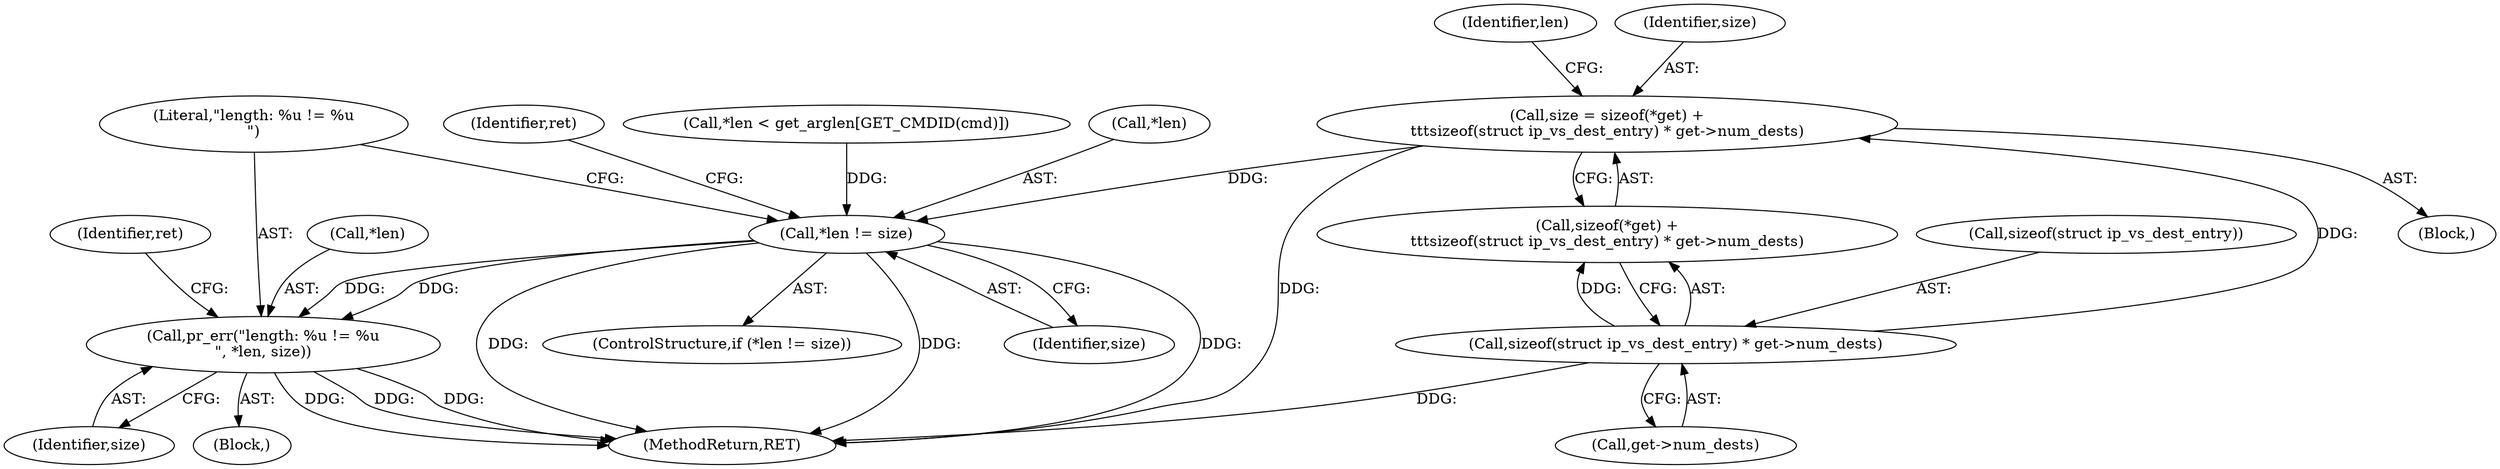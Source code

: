 digraph "0_linux_04bcef2a83f40c6db24222b27a52892cba39dffb@API" {
"1000368" [label="(Call,size = sizeof(*get) +\n\t\t\tsizeof(struct ip_vs_dest_entry) * get->num_dests)"];
"1000374" [label="(Call,sizeof(struct ip_vs_dest_entry) * get->num_dests)"];
"1000381" [label="(Call,*len != size)"];
"1000386" [label="(Call,pr_err(\"length: %u != %u\n\", *len, size))"];
"1000375" [label="(Call,sizeof(struct ip_vs_dest_entry))"];
"1000397" [label="(Identifier,ret)"];
"1000388" [label="(Call,*len)"];
"1000131" [label="(Call,*len < get_arglen[GET_CMDID(cmd)])"];
"1000392" [label="(Identifier,ret)"];
"1000374" [label="(Call,sizeof(struct ip_vs_dest_entry) * get->num_dests)"];
"1000386" [label="(Call,pr_err(\"length: %u != %u\n\", *len, size))"];
"1000385" [label="(Block,)"];
"1000382" [label="(Call,*len)"];
"1000387" [label="(Literal,\"length: %u != %u\n\")"];
"1000370" [label="(Call,sizeof(*get) +\n\t\t\tsizeof(struct ip_vs_dest_entry) * get->num_dests)"];
"1000380" [label="(ControlStructure,if (*len != size))"];
"1000520" [label="(MethodReturn,RET)"];
"1000368" [label="(Call,size = sizeof(*get) +\n\t\t\tsizeof(struct ip_vs_dest_entry) * get->num_dests)"];
"1000383" [label="(Identifier,len)"];
"1000377" [label="(Call,get->num_dests)"];
"1000360" [label="(Block,)"];
"1000381" [label="(Call,*len != size)"];
"1000369" [label="(Identifier,size)"];
"1000384" [label="(Identifier,size)"];
"1000390" [label="(Identifier,size)"];
"1000368" -> "1000360"  [label="AST: "];
"1000368" -> "1000370"  [label="CFG: "];
"1000369" -> "1000368"  [label="AST: "];
"1000370" -> "1000368"  [label="AST: "];
"1000383" -> "1000368"  [label="CFG: "];
"1000368" -> "1000520"  [label="DDG: "];
"1000374" -> "1000368"  [label="DDG: "];
"1000368" -> "1000381"  [label="DDG: "];
"1000374" -> "1000370"  [label="AST: "];
"1000374" -> "1000377"  [label="CFG: "];
"1000375" -> "1000374"  [label="AST: "];
"1000377" -> "1000374"  [label="AST: "];
"1000370" -> "1000374"  [label="CFG: "];
"1000374" -> "1000520"  [label="DDG: "];
"1000374" -> "1000370"  [label="DDG: "];
"1000381" -> "1000380"  [label="AST: "];
"1000381" -> "1000384"  [label="CFG: "];
"1000382" -> "1000381"  [label="AST: "];
"1000384" -> "1000381"  [label="AST: "];
"1000387" -> "1000381"  [label="CFG: "];
"1000397" -> "1000381"  [label="CFG: "];
"1000381" -> "1000520"  [label="DDG: "];
"1000381" -> "1000520"  [label="DDG: "];
"1000381" -> "1000520"  [label="DDG: "];
"1000131" -> "1000381"  [label="DDG: "];
"1000381" -> "1000386"  [label="DDG: "];
"1000381" -> "1000386"  [label="DDG: "];
"1000386" -> "1000385"  [label="AST: "];
"1000386" -> "1000390"  [label="CFG: "];
"1000387" -> "1000386"  [label="AST: "];
"1000388" -> "1000386"  [label="AST: "];
"1000390" -> "1000386"  [label="AST: "];
"1000392" -> "1000386"  [label="CFG: "];
"1000386" -> "1000520"  [label="DDG: "];
"1000386" -> "1000520"  [label="DDG: "];
"1000386" -> "1000520"  [label="DDG: "];
}
